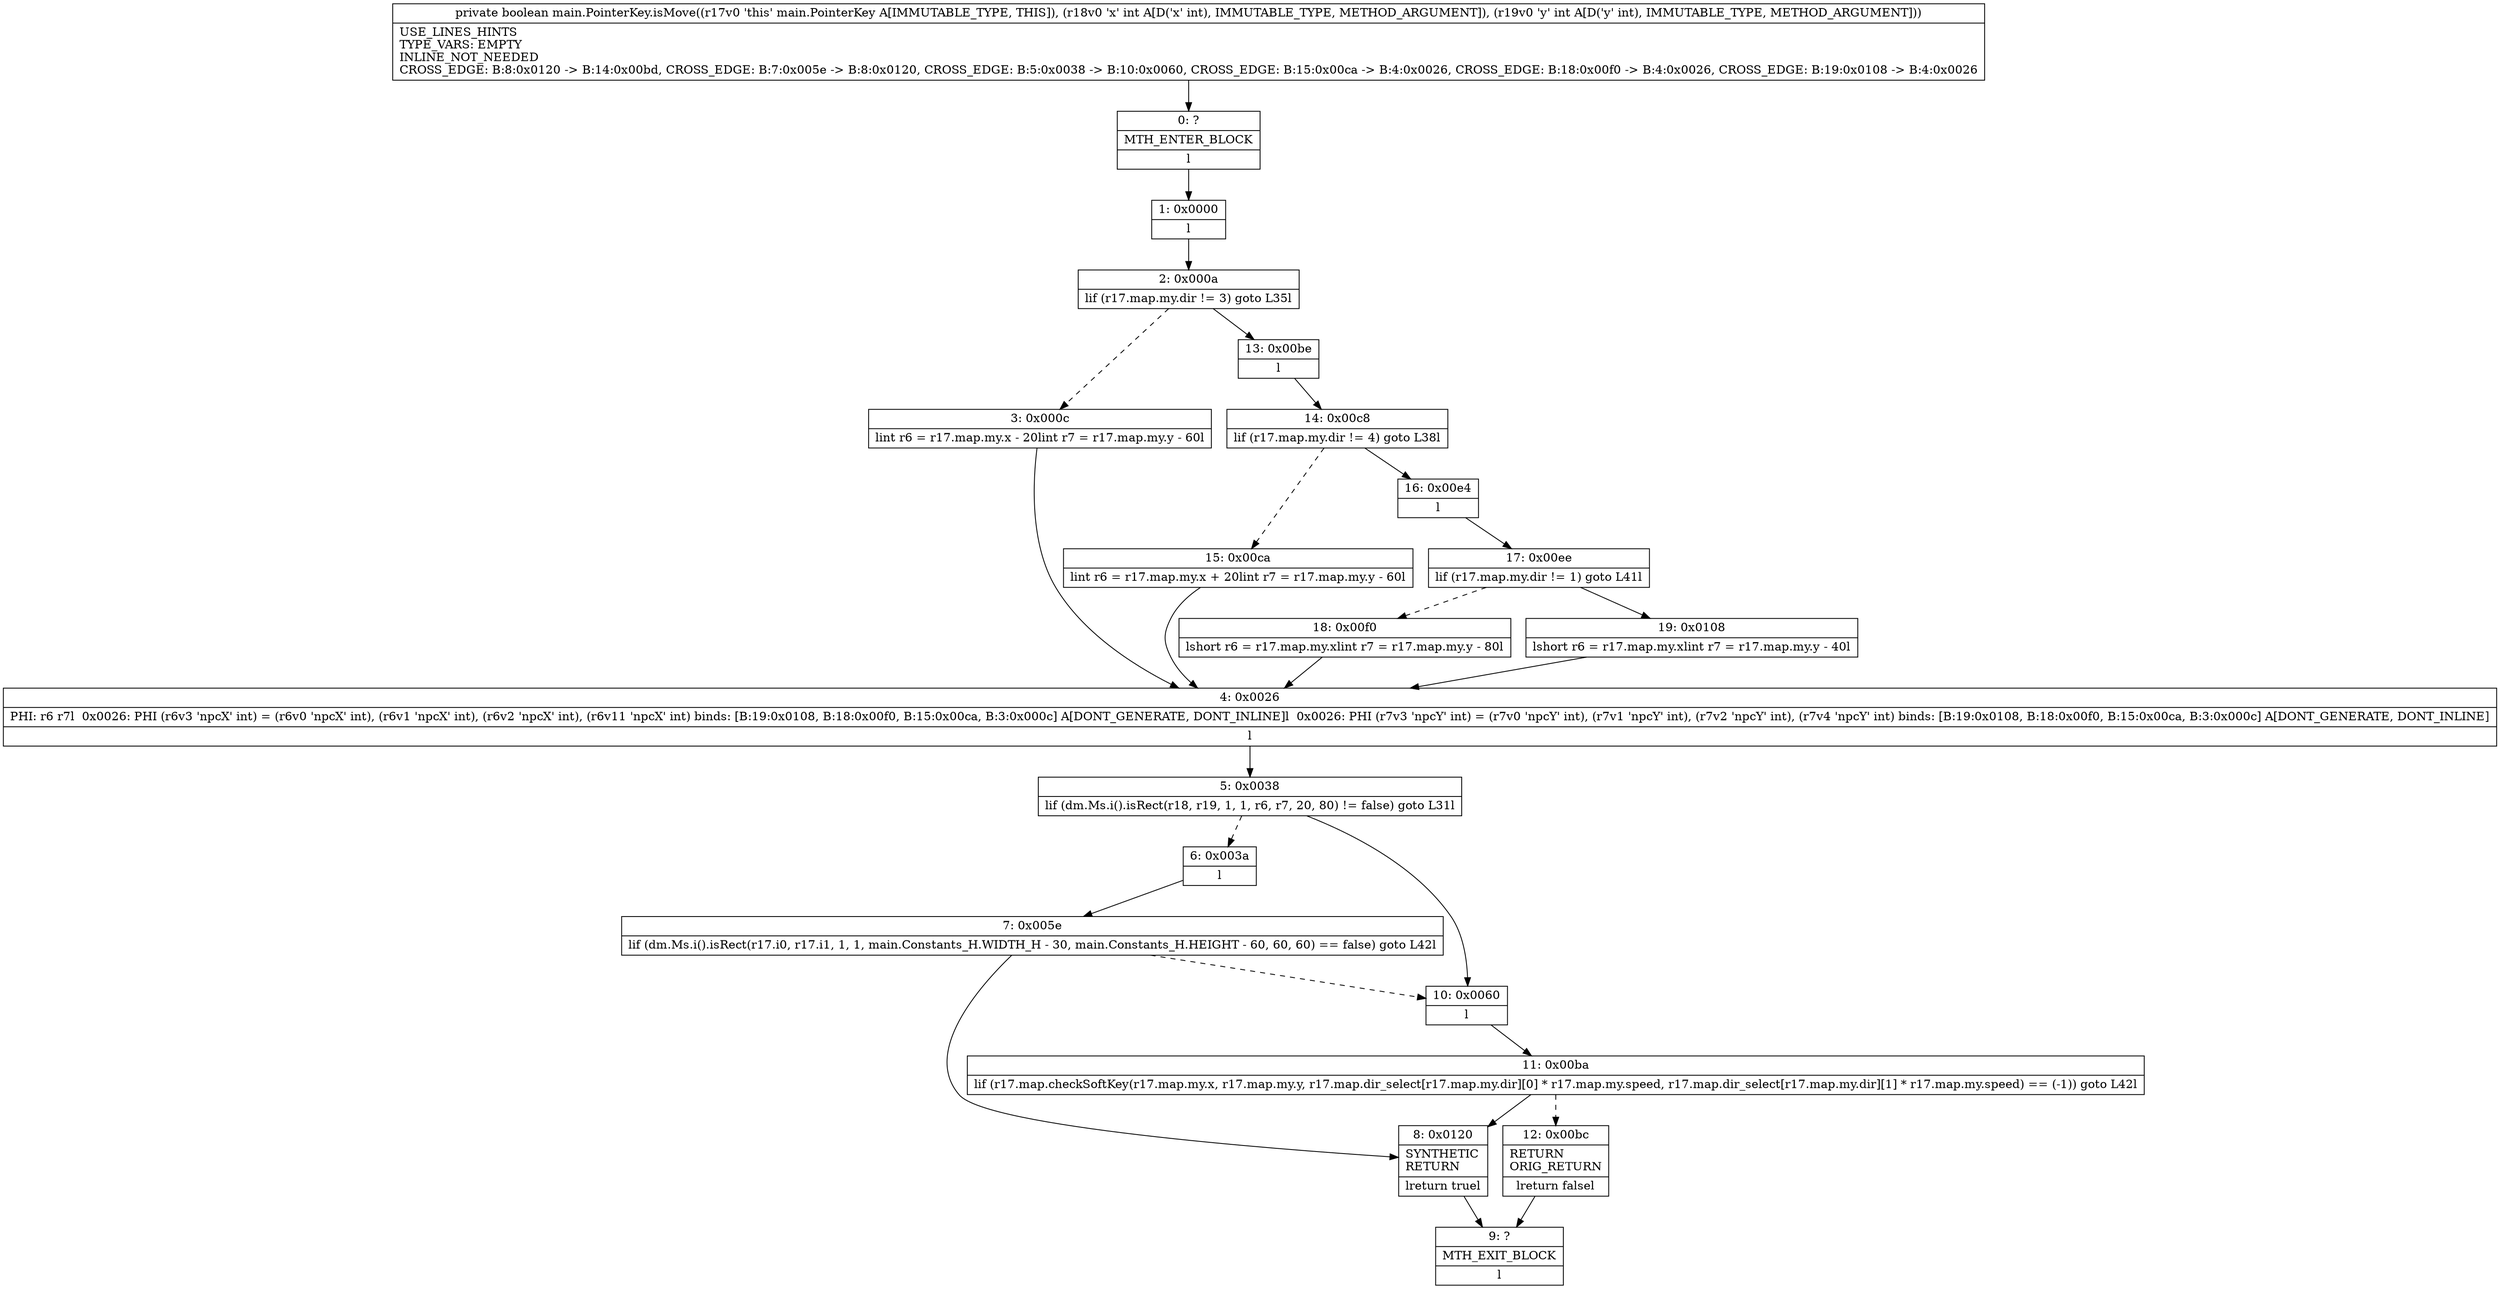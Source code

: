 digraph "CFG formain.PointerKey.isMove(II)Z" {
Node_0 [shape=record,label="{0\:\ ?|MTH_ENTER_BLOCK\l|l}"];
Node_1 [shape=record,label="{1\:\ 0x0000|l}"];
Node_2 [shape=record,label="{2\:\ 0x000a|lif (r17.map.my.dir != 3) goto L35l}"];
Node_3 [shape=record,label="{3\:\ 0x000c|lint r6 = r17.map.my.x \- 20lint r7 = r17.map.my.y \- 60l}"];
Node_4 [shape=record,label="{4\:\ 0x0026|PHI: r6 r7l  0x0026: PHI (r6v3 'npcX' int) = (r6v0 'npcX' int), (r6v1 'npcX' int), (r6v2 'npcX' int), (r6v11 'npcX' int) binds: [B:19:0x0108, B:18:0x00f0, B:15:0x00ca, B:3:0x000c] A[DONT_GENERATE, DONT_INLINE]l  0x0026: PHI (r7v3 'npcY' int) = (r7v0 'npcY' int), (r7v1 'npcY' int), (r7v2 'npcY' int), (r7v4 'npcY' int) binds: [B:19:0x0108, B:18:0x00f0, B:15:0x00ca, B:3:0x000c] A[DONT_GENERATE, DONT_INLINE]\l|l}"];
Node_5 [shape=record,label="{5\:\ 0x0038|lif (dm.Ms.i().isRect(r18, r19, 1, 1, r6, r7, 20, 80) != false) goto L31l}"];
Node_6 [shape=record,label="{6\:\ 0x003a|l}"];
Node_7 [shape=record,label="{7\:\ 0x005e|lif (dm.Ms.i().isRect(r17.i0, r17.i1, 1, 1, main.Constants_H.WIDTH_H \- 30, main.Constants_H.HEIGHT \- 60, 60, 60) == false) goto L42l}"];
Node_8 [shape=record,label="{8\:\ 0x0120|SYNTHETIC\lRETURN\l|lreturn truel}"];
Node_9 [shape=record,label="{9\:\ ?|MTH_EXIT_BLOCK\l|l}"];
Node_10 [shape=record,label="{10\:\ 0x0060|l}"];
Node_11 [shape=record,label="{11\:\ 0x00ba|lif (r17.map.checkSoftKey(r17.map.my.x, r17.map.my.y, r17.map.dir_select[r17.map.my.dir][0] * r17.map.my.speed, r17.map.dir_select[r17.map.my.dir][1] * r17.map.my.speed) == (\-1)) goto L42l}"];
Node_12 [shape=record,label="{12\:\ 0x00bc|RETURN\lORIG_RETURN\l|lreturn falsel}"];
Node_13 [shape=record,label="{13\:\ 0x00be|l}"];
Node_14 [shape=record,label="{14\:\ 0x00c8|lif (r17.map.my.dir != 4) goto L38l}"];
Node_15 [shape=record,label="{15\:\ 0x00ca|lint r6 = r17.map.my.x + 20lint r7 = r17.map.my.y \- 60l}"];
Node_16 [shape=record,label="{16\:\ 0x00e4|l}"];
Node_17 [shape=record,label="{17\:\ 0x00ee|lif (r17.map.my.dir != 1) goto L41l}"];
Node_18 [shape=record,label="{18\:\ 0x00f0|lshort r6 = r17.map.my.xlint r7 = r17.map.my.y \- 80l}"];
Node_19 [shape=record,label="{19\:\ 0x0108|lshort r6 = r17.map.my.xlint r7 = r17.map.my.y \- 40l}"];
MethodNode[shape=record,label="{private boolean main.PointerKey.isMove((r17v0 'this' main.PointerKey A[IMMUTABLE_TYPE, THIS]), (r18v0 'x' int A[D('x' int), IMMUTABLE_TYPE, METHOD_ARGUMENT]), (r19v0 'y' int A[D('y' int), IMMUTABLE_TYPE, METHOD_ARGUMENT]))  | USE_LINES_HINTS\lTYPE_VARS: EMPTY\lINLINE_NOT_NEEDED\lCROSS_EDGE: B:8:0x0120 \-\> B:14:0x00bd, CROSS_EDGE: B:7:0x005e \-\> B:8:0x0120, CROSS_EDGE: B:5:0x0038 \-\> B:10:0x0060, CROSS_EDGE: B:15:0x00ca \-\> B:4:0x0026, CROSS_EDGE: B:18:0x00f0 \-\> B:4:0x0026, CROSS_EDGE: B:19:0x0108 \-\> B:4:0x0026\l}"];
MethodNode -> Node_0;
Node_0 -> Node_1;
Node_1 -> Node_2;
Node_2 -> Node_3[style=dashed];
Node_2 -> Node_13;
Node_3 -> Node_4;
Node_4 -> Node_5;
Node_5 -> Node_6[style=dashed];
Node_5 -> Node_10;
Node_6 -> Node_7;
Node_7 -> Node_10[style=dashed];
Node_7 -> Node_8;
Node_8 -> Node_9;
Node_10 -> Node_11;
Node_11 -> Node_12[style=dashed];
Node_11 -> Node_8;
Node_12 -> Node_9;
Node_13 -> Node_14;
Node_14 -> Node_15[style=dashed];
Node_14 -> Node_16;
Node_15 -> Node_4;
Node_16 -> Node_17;
Node_17 -> Node_18[style=dashed];
Node_17 -> Node_19;
Node_18 -> Node_4;
Node_19 -> Node_4;
}

